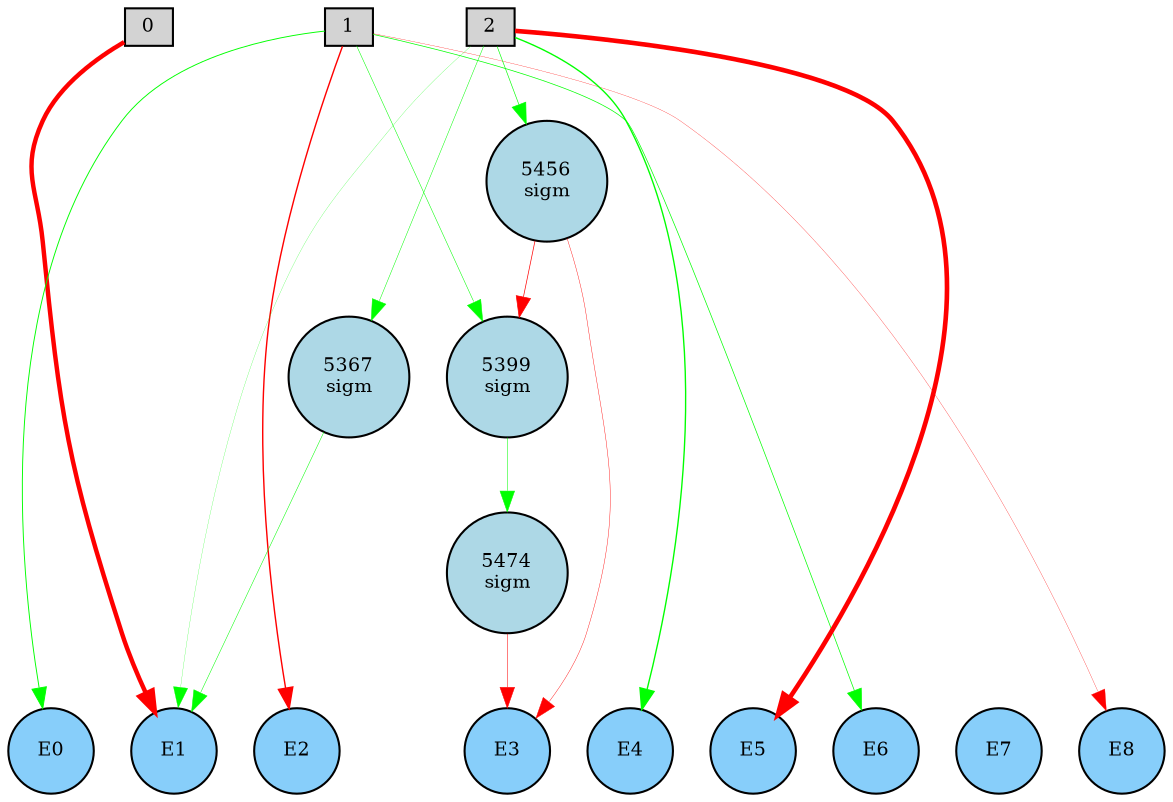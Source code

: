 digraph {
	node [fontsize=9 height=0.2 shape=circle width=0.2]
	subgraph inputs {
		node [shape=box style=filled]
		rank=source
		0 [fillcolor=lightgray]
		1 [fillcolor=lightgray]
		0 -> 1 [style=invis]
		2 [fillcolor=lightgray]
		1 -> 2 [style=invis]
	}
	subgraph outputs {
		node [style=filled]
		rank=sink
		E0 [fillcolor=lightskyblue fontsize=9 height=0.2 shape=circle width=0.2]
		E1 [fillcolor=lightskyblue fontsize=9 height=0.2 shape=circle width=0.2]
		E0 -> E1 [style=invis]
		E2 [fillcolor=lightskyblue fontsize=9 height=0.2 shape=circle width=0.2]
		E1 -> E2 [style=invis]
		E3 [fillcolor=lightskyblue fontsize=9 height=0.2 shape=circle width=0.2]
		E2 -> E3 [style=invis]
		E4 [fillcolor=lightskyblue fontsize=9 height=0.2 shape=circle width=0.2]
		E3 -> E4 [style=invis]
		E5 [fillcolor=lightskyblue fontsize=9 height=0.2 shape=circle width=0.2]
		E4 -> E5 [style=invis]
		E6 [fillcolor=lightskyblue fontsize=9 height=0.2 shape=circle width=0.2]
		E5 -> E6 [style=invis]
		E7 [fillcolor=lightskyblue fontsize=9 height=0.2 shape=circle width=0.2]
		E6 -> E7 [style=invis]
		E8 [fillcolor=lightskyblue fontsize=9 height=0.2 shape=circle width=0.2]
		E7 -> E8 [style=invis]
	}
	5474 [label="5474
sigm" fillcolor=lightblue style=filled]
	5456 [label="5456
sigm" fillcolor=lightblue style=filled]
	5399 [label="5399
sigm" fillcolor=lightblue style=filled]
	5367 [label="5367
sigm" fillcolor=lightblue style=filled]
	2 -> E5 [color=red penwidth=2.2244729161454746 style=solid]
	0 -> E1 [color=red penwidth=2.1364425277405648 style=solid]
	1 -> E2 [color=red penwidth=0.6774689493779553 style=solid]
	2 -> E4 [color=green penwidth=0.6598857662741977 style=solid]
	1 -> E0 [color=green penwidth=0.4525969055302488 style=solid]
	2 -> E1 [color=green penwidth=0.104761734600957 style=solid]
	1 -> E8 [color=red penwidth=0.1344838622945067 style=solid]
	2 -> 5367 [color=green penwidth=0.234074578748456 style=solid]
	5367 -> E1 [color=green penwidth=0.24301613960901877 style=solid]
	1 -> 5399 [color=green penwidth=0.25021374249981376 style=solid]
	1 -> E6 [color=green penwidth=0.3392870872766556 style=solid]
	2 -> 5456 [color=green penwidth=0.30566764224413767 style=solid]
	5456 -> E3 [color=red penwidth=0.19407891345365547 style=solid]
	5399 -> 5474 [color=green penwidth=0.2469302976071115 style=solid]
	5474 -> E3 [color=red penwidth=0.24619702798110527 style=solid]
	5456 -> 5399 [color=red penwidth=0.3375008524565349 style=solid]
}
